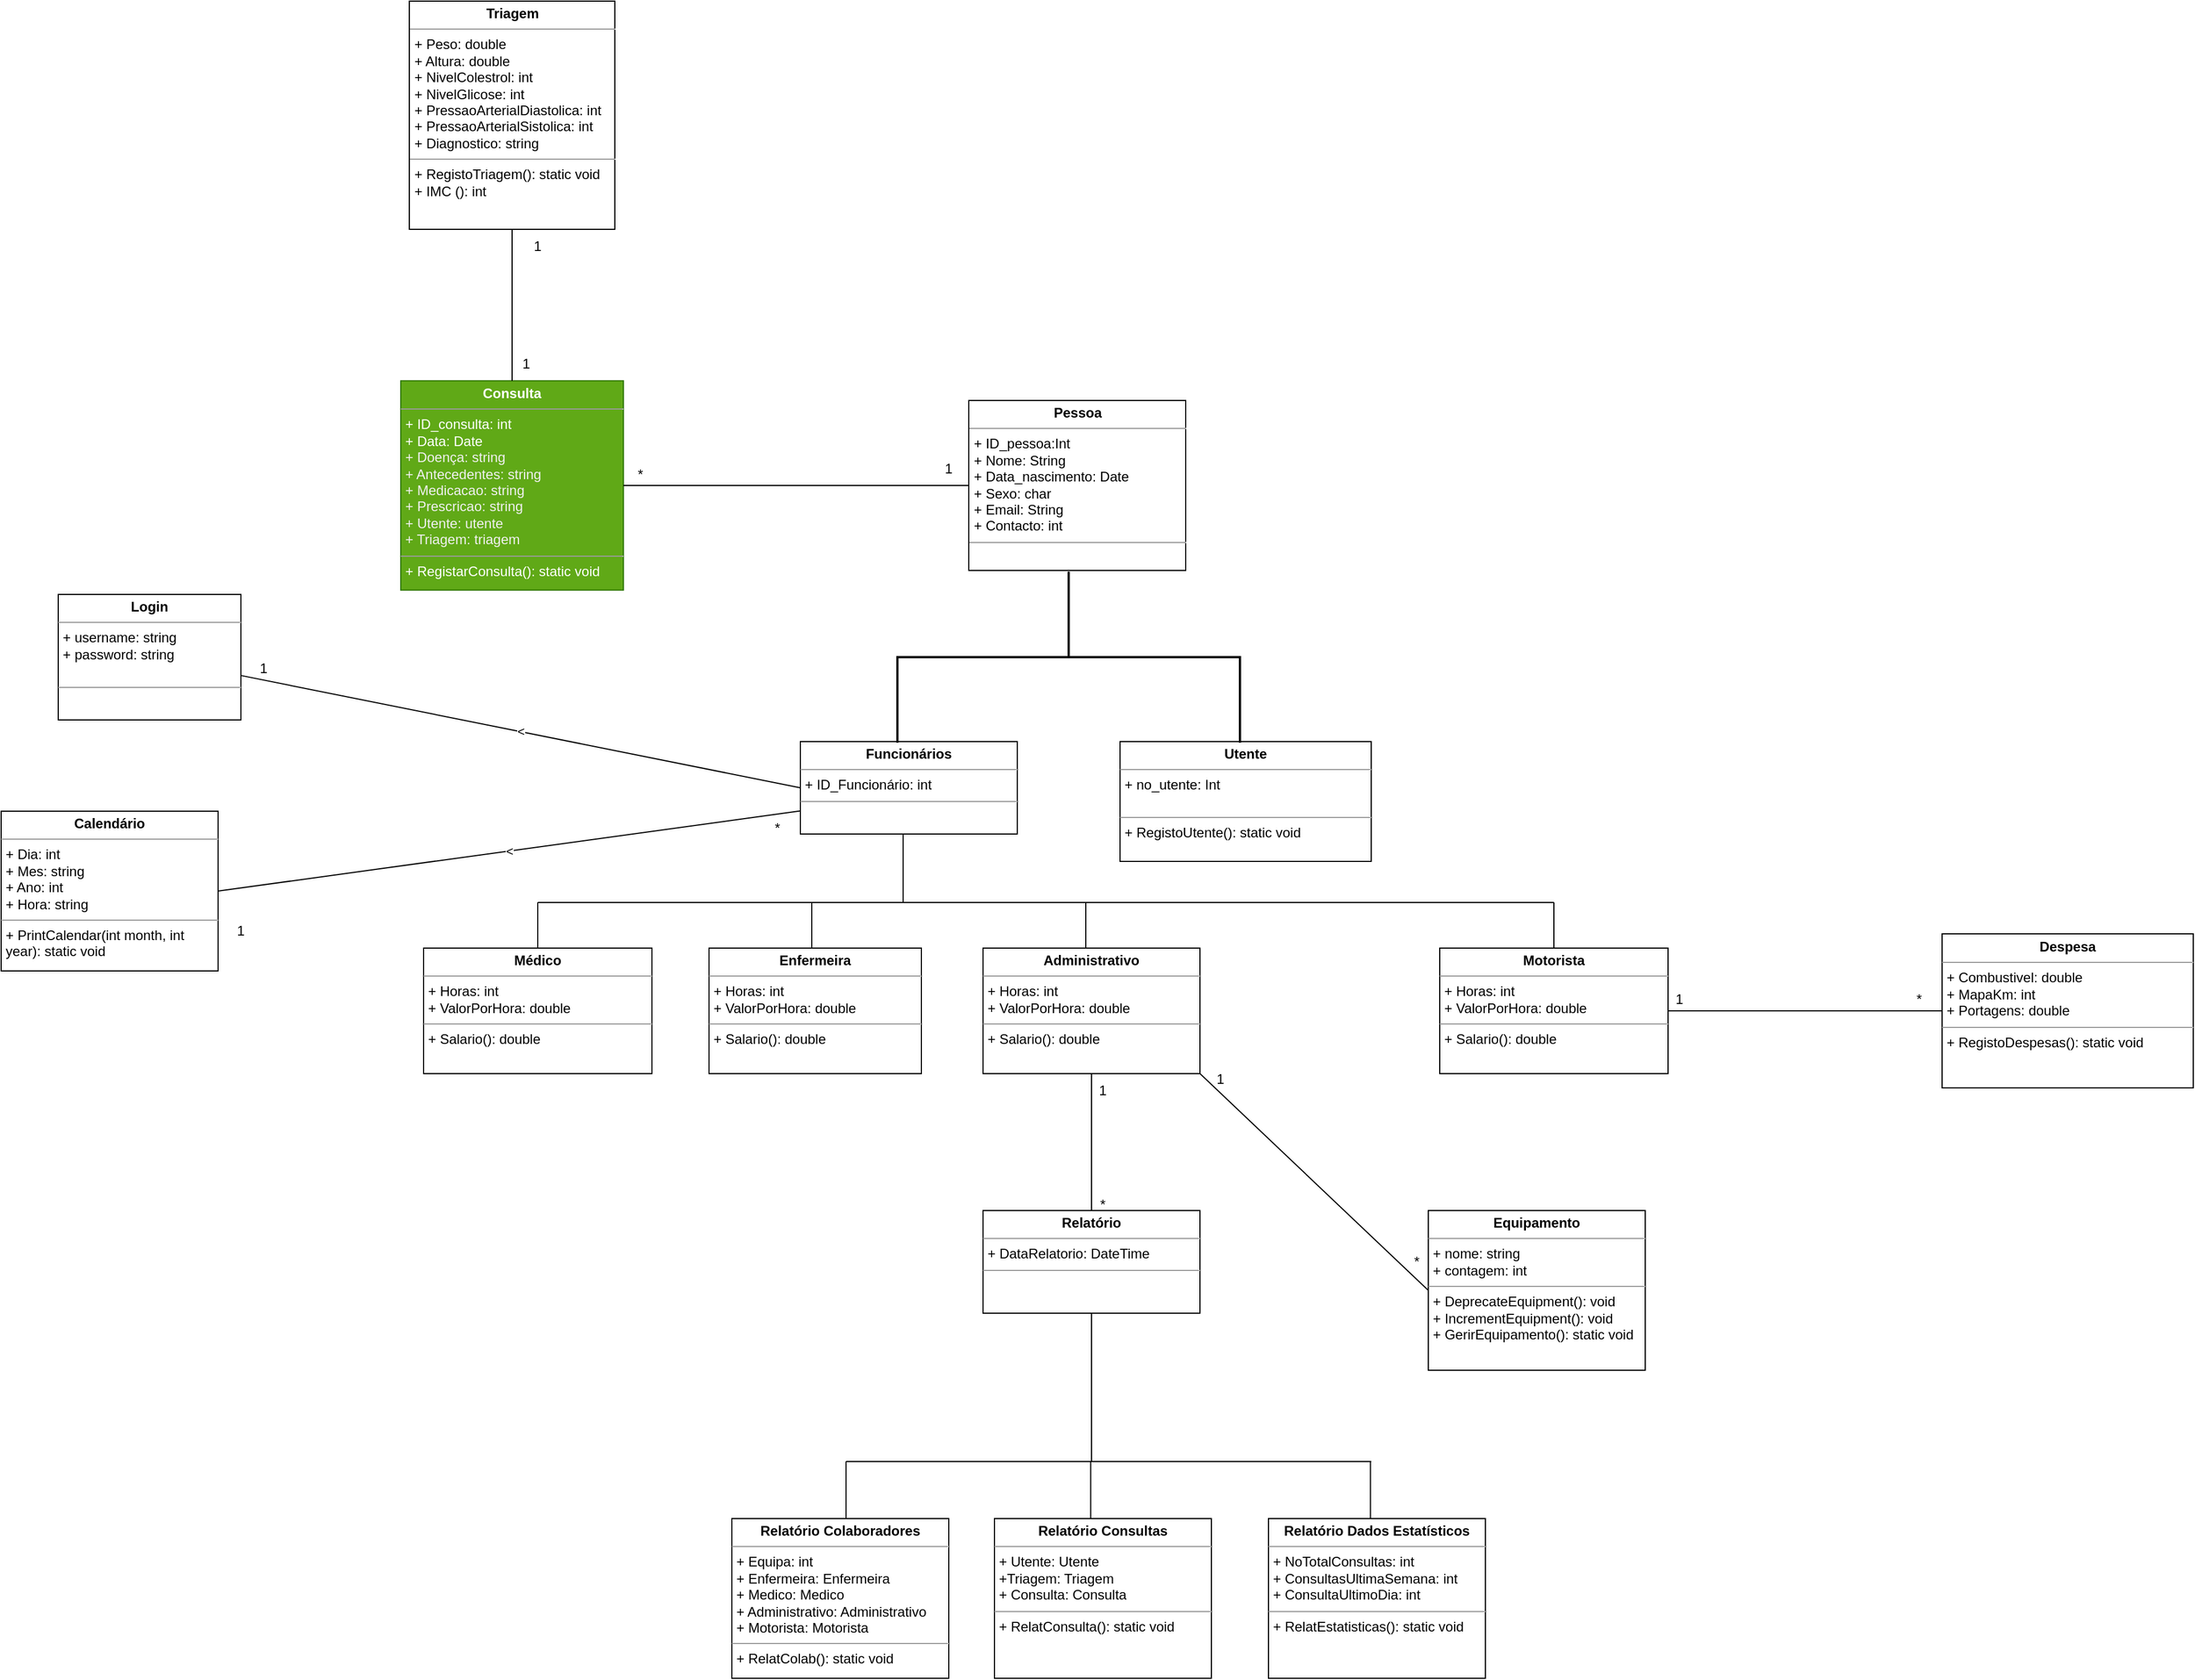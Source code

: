 <mxfile version="21.3.7" type="device">
  <diagram id="hhyZT-7w3MEsv5IvlLWE" name="Página-2">
    <mxGraphModel dx="2073" dy="2117" grid="1" gridSize="10" guides="1" tooltips="1" connect="1" arrows="1" fold="1" page="1" pageScale="1" pageWidth="900" pageHeight="1600" math="0" shadow="0">
      <root>
        <mxCell id="0" />
        <mxCell id="1" parent="0" />
        <mxCell id="_8iz_gnoFLAQadZf0qaM-1" value="&lt;p style=&quot;margin:0px;margin-top:4px;text-align:center;&quot;&gt;&lt;b&gt;Consulta&lt;/b&gt;&lt;/p&gt;&lt;hr size=&quot;1&quot;&gt;&lt;p style=&quot;margin:0px;margin-left:4px;&quot;&gt;+ ID_consulta: int&lt;/p&gt;&lt;p style=&quot;margin:0px;margin-left:4px;&quot;&gt;+ Data: Date&lt;/p&gt;&lt;p style=&quot;color: rgb(240, 240, 240); margin: 0px 0px 0px 4px;&quot;&gt;+ Doença: string&lt;/p&gt;&lt;p style=&quot;color: rgb(240, 240, 240); margin: 0px 0px 0px 4px;&quot;&gt;+ Antecedentes: string&lt;/p&gt;&lt;p style=&quot;color: rgb(240, 240, 240); margin: 0px 0px 0px 4px;&quot;&gt;+ Medicacao: string&lt;/p&gt;&lt;p style=&quot;color: rgb(240, 240, 240); margin: 0px 0px 0px 4px;&quot;&gt;+ Prescricao: string&lt;/p&gt;&lt;p style=&quot;color: rgb(240, 240, 240); margin: 0px 0px 0px 4px;&quot;&gt;+ Utente: utente&lt;br&gt;&lt;/p&gt;&lt;p style=&quot;color: rgb(240, 240, 240); margin: 0px 0px 0px 4px;&quot;&gt;+ Triagem: triagem&lt;/p&gt;&lt;hr size=&quot;1&quot;&gt;&lt;p style=&quot;margin:0px;margin-left:4px;&quot;&gt;+ RegistarConsulta(): static void&lt;br&gt;&lt;/p&gt;" style="verticalAlign=top;align=left;overflow=fill;fontSize=12;fontFamily=Helvetica;html=1;whiteSpace=wrap;fillColor=#60a917;strokeColor=#2D7600;fontColor=#ffffff;" parent="1" vertex="1">
          <mxGeometry x="-400" y="-397.25" width="195" height="183.5" as="geometry" />
        </mxCell>
        <mxCell id="K5pf-JQKjaoZRJV-lfFX-1" value="&lt;p style=&quot;margin:0px;margin-top:4px;text-align:center;&quot;&gt;&lt;b&gt;Pessoa&lt;/b&gt;&lt;/p&gt;&lt;hr size=&quot;1&quot;&gt;&lt;p style=&quot;margin:0px;margin-left:4px;&quot;&gt;+ ID_pessoa:Int&lt;/p&gt;&lt;p style=&quot;margin:0px;margin-left:4px;&quot;&gt;+ Nome: String&lt;/p&gt;&lt;p style=&quot;margin:0px;margin-left:4px;&quot;&gt;+ Data_nascimento: Date&lt;br&gt;&lt;/p&gt;&lt;p style=&quot;margin:0px;margin-left:4px;&quot;&gt;+ Sexo: char&lt;/p&gt;&lt;p style=&quot;margin:0px;margin-left:4px;&quot;&gt;+ Email: String&lt;/p&gt;&lt;p style=&quot;margin:0px;margin-left:4px;&quot;&gt;&lt;/p&gt;&lt;p style=&quot;margin:0px;margin-left:4px;&quot;&gt;+ Contacto: int&lt;/p&gt;&lt;hr size=&quot;1&quot;&gt;&lt;p style=&quot;margin:0px;margin-left:4px;&quot;&gt;&lt;br&gt;&lt;/p&gt;" style="verticalAlign=top;align=left;overflow=fill;fontSize=12;fontFamily=Helvetica;html=1;whiteSpace=wrap;" parent="1" vertex="1">
          <mxGeometry x="97.5" y="-380" width="190" height="149" as="geometry" />
        </mxCell>
        <mxCell id="20wyrETLYeSow8-vfwjk-1" value="&lt;p style=&quot;margin:0px;margin-top:4px;text-align:center;&quot;&gt;&lt;b&gt;Funcionários&lt;/b&gt;&lt;/p&gt;&lt;hr size=&quot;1&quot;&gt;&lt;p style=&quot;margin:0px;margin-left:4px;&quot;&gt;+ ID_Funcionário: int&lt;/p&gt;&lt;hr size=&quot;1&quot;&gt;&lt;p style=&quot;margin:0px;margin-left:4px;&quot;&gt;&lt;br&gt;&lt;/p&gt;" style="verticalAlign=top;align=left;overflow=fill;fontSize=12;fontFamily=Helvetica;html=1;whiteSpace=wrap;" parent="1" vertex="1">
          <mxGeometry x="-50" y="-81" width="190" height="81" as="geometry" />
        </mxCell>
        <mxCell id="gMFM0PaRervfFYdLma9X-1" value="&lt;p style=&quot;margin:0px;margin-top:4px;text-align:center;&quot;&gt;&lt;b&gt;Motorista&lt;/b&gt;&lt;/p&gt;&lt;hr size=&quot;1&quot;&gt;&lt;p style=&quot;margin:0px;margin-left:4px;&quot;&gt;+ Horas: int&lt;br&gt;+ ValorPorHora: double&lt;br&gt;&lt;/p&gt;&lt;hr size=&quot;1&quot;&gt;&lt;p style=&quot;margin:0px;margin-left:4px;&quot;&gt;+ Salario(): double&lt;br&gt;&lt;/p&gt;" style="verticalAlign=top;align=left;overflow=fill;fontSize=12;fontFamily=Helvetica;html=1;whiteSpace=wrap;" parent="1" vertex="1">
          <mxGeometry x="510" y="100" width="200" height="110" as="geometry" />
        </mxCell>
        <mxCell id="aBkTWZlZRX7OZKtQytqU-1" value="&lt;p style=&quot;margin:0px;margin-top:4px;text-align:center;&quot;&gt;&lt;b&gt;Administrativo&lt;/b&gt;&lt;/p&gt;&lt;hr size=&quot;1&quot;&gt;&lt;p style=&quot;margin:0px;margin-left:4px;&quot;&gt;+ Horas: int&lt;br&gt;+ ValorPorHora: double&lt;br&gt;&lt;/p&gt;&lt;hr size=&quot;1&quot;&gt;&lt;p style=&quot;margin:0px;margin-left:4px;&quot;&gt;+ Salario(): double&lt;br&gt;&lt;/p&gt;" style="verticalAlign=top;align=left;overflow=fill;fontSize=12;fontFamily=Helvetica;html=1;whiteSpace=wrap;" parent="1" vertex="1">
          <mxGeometry x="110" y="100" width="190" height="110" as="geometry" />
        </mxCell>
        <mxCell id="E97UGnaHm7b6yFWnOq1--1" value="&lt;p style=&quot;margin:0px;margin-top:4px;text-align:center;&quot;&gt;&lt;b&gt;Médico&lt;/b&gt;&lt;/p&gt;&lt;hr size=&quot;1&quot;&gt;&lt;p style=&quot;margin:0px;margin-left:4px;&quot;&gt;+ Horas: int&lt;br&gt;+ ValorPorHora: double&lt;/p&gt;&lt;hr size=&quot;1&quot;&gt;&lt;p style=&quot;margin:0px;margin-left:4px;&quot;&gt;+ Salario(): double&lt;/p&gt;" style="verticalAlign=top;align=left;overflow=fill;fontSize=12;fontFamily=Helvetica;html=1;whiteSpace=wrap;" parent="1" vertex="1">
          <mxGeometry x="-380" y="100" width="200" height="110" as="geometry" />
        </mxCell>
        <mxCell id="XWYp9yNfGvfMWQGkv8tn-1" value="&lt;p style=&quot;margin:0px;margin-top:4px;text-align:center;&quot;&gt;&lt;b&gt;Enfermeira&lt;/b&gt;&lt;/p&gt;&lt;hr size=&quot;1&quot;&gt;&lt;p style=&quot;margin:0px;margin-left:4px;&quot;&gt;+ Horas: int&lt;br&gt;+ ValorPorHora: double&lt;br&gt;&lt;/p&gt;&lt;hr size=&quot;1&quot;&gt;&lt;p style=&quot;margin:0px;margin-left:4px;&quot;&gt;+ Salario(): double&lt;br&gt;&lt;/p&gt;" style="verticalAlign=top;align=left;overflow=fill;fontSize=12;fontFamily=Helvetica;html=1;whiteSpace=wrap;" parent="1" vertex="1">
          <mxGeometry x="-130" y="100" width="186" height="110" as="geometry" />
        </mxCell>
        <mxCell id="JQereZwoznf-70KThJQW-1" value="&lt;p style=&quot;margin:0px;margin-top:4px;text-align:center;&quot;&gt;&lt;b&gt;Utente&lt;/b&gt;&lt;/p&gt;&lt;hr size=&quot;1&quot;&gt;&lt;p style=&quot;margin:0px;margin-left:4px;&quot;&gt;&lt;span style=&quot;background-color: initial;&quot;&gt;+ no_utente: Int&lt;/span&gt;&lt;/p&gt;&lt;p style=&quot;margin:0px;margin-left:4px;&quot;&gt;&lt;br&gt;&lt;/p&gt;&lt;hr size=&quot;1&quot;&gt;&lt;p style=&quot;margin:0px;margin-left:4px;&quot;&gt;+ RegistoUtente(): static void&lt;/p&gt;" style="verticalAlign=top;align=left;overflow=fill;fontSize=12;fontFamily=Helvetica;html=1;whiteSpace=wrap;" parent="1" vertex="1">
          <mxGeometry x="230" y="-81" width="220" height="105" as="geometry" />
        </mxCell>
        <mxCell id="Nw-qCUJXJgHiSTk-Qh7J-10" value="" style="endArrow=none;html=1;rounded=0;elbow=vertical;" parent="1" edge="1">
          <mxGeometry width="50" height="50" relative="1" as="geometry">
            <mxPoint x="40" y="60" as="sourcePoint" />
            <mxPoint x="40" as="targetPoint" />
          </mxGeometry>
        </mxCell>
        <mxCell id="Nw-qCUJXJgHiSTk-Qh7J-11" value="" style="endArrow=none;html=1;rounded=0;elbow=vertical;" parent="1" edge="1">
          <mxGeometry width="50" height="50" relative="1" as="geometry">
            <mxPoint x="-280" y="60" as="sourcePoint" />
            <mxPoint x="610" y="60" as="targetPoint" />
          </mxGeometry>
        </mxCell>
        <mxCell id="Nw-qCUJXJgHiSTk-Qh7J-12" value="" style="endArrow=none;html=1;rounded=0;elbow=vertical;" parent="1" edge="1">
          <mxGeometry width="50" height="50" relative="1" as="geometry">
            <mxPoint x="-280" y="100" as="sourcePoint" />
            <mxPoint x="-280" y="60" as="targetPoint" />
          </mxGeometry>
        </mxCell>
        <mxCell id="Nw-qCUJXJgHiSTk-Qh7J-13" value="" style="endArrow=none;html=1;rounded=0;elbow=vertical;" parent="1" edge="1">
          <mxGeometry width="50" height="50" relative="1" as="geometry">
            <mxPoint x="-40" y="100" as="sourcePoint" />
            <mxPoint x="-40" y="60" as="targetPoint" />
          </mxGeometry>
        </mxCell>
        <mxCell id="Nw-qCUJXJgHiSTk-Qh7J-14" value="" style="endArrow=none;html=1;rounded=0;elbow=vertical;" parent="1" edge="1">
          <mxGeometry width="50" height="50" relative="1" as="geometry">
            <mxPoint x="200" y="100" as="sourcePoint" />
            <mxPoint x="200" y="60" as="targetPoint" />
          </mxGeometry>
        </mxCell>
        <mxCell id="Nw-qCUJXJgHiSTk-Qh7J-15" value="" style="endArrow=none;html=1;rounded=0;elbow=vertical;" parent="1" edge="1">
          <mxGeometry width="50" height="50" relative="1" as="geometry">
            <mxPoint x="610" y="100" as="sourcePoint" />
            <mxPoint x="610" y="60" as="targetPoint" />
          </mxGeometry>
        </mxCell>
        <mxCell id="Nw-qCUJXJgHiSTk-Qh7J-17" value="" style="strokeWidth=2;html=1;shape=mxgraph.flowchart.annotation_2;align=left;labelPosition=right;pointerEvents=1;rotation=90;" parent="1" vertex="1">
          <mxGeometry x="110" y="-305" width="150" height="300" as="geometry" />
        </mxCell>
        <mxCell id="fr1FXn27j8fNLGKyDZwN-1" value="&lt;p style=&quot;margin:0px;margin-top:4px;text-align:center;&quot;&gt;&lt;b&gt;Relatório&lt;/b&gt;&lt;/p&gt;&lt;hr size=&quot;1&quot;&gt;&lt;p style=&quot;margin:0px;margin-left:4px;&quot;&gt;+ DataRelatorio: DateTime&lt;br&gt;&lt;/p&gt;&lt;hr size=&quot;1&quot;&gt;&lt;p style=&quot;margin:0px;margin-left:4px;&quot;&gt;&lt;br&gt;&lt;/p&gt;" style="verticalAlign=top;align=left;overflow=fill;fontSize=12;fontFamily=Helvetica;html=1;whiteSpace=wrap;" parent="1" vertex="1">
          <mxGeometry x="110" y="330" width="190" height="90" as="geometry" />
        </mxCell>
        <mxCell id="fr1FXn27j8fNLGKyDZwN-2" value="" style="endArrow=none;html=1;rounded=0;elbow=vertical;entryX=0.5;entryY=1;entryDx=0;entryDy=0;exitX=0.5;exitY=0;exitDx=0;exitDy=0;" parent="1" source="fr1FXn27j8fNLGKyDZwN-1" target="aBkTWZlZRX7OZKtQytqU-1" edge="1">
          <mxGeometry width="50" height="50" relative="1" as="geometry">
            <mxPoint x="120" y="390" as="sourcePoint" />
            <mxPoint x="170" y="340" as="targetPoint" />
          </mxGeometry>
        </mxCell>
        <mxCell id="fr1FXn27j8fNLGKyDZwN-3" value="" style="endArrow=none;html=1;rounded=0;elbow=vertical;entryX=0.5;entryY=1;entryDx=0;entryDy=0;" parent="1" target="fr1FXn27j8fNLGKyDZwN-1" edge="1">
          <mxGeometry width="50" height="50" relative="1" as="geometry">
            <mxPoint x="205" y="550" as="sourcePoint" />
            <mxPoint x="212.5" y="520" as="targetPoint" />
          </mxGeometry>
        </mxCell>
        <mxCell id="fr1FXn27j8fNLGKyDZwN-4" value="" style="endArrow=none;html=1;rounded=0;elbow=vertical;" parent="1" edge="1">
          <mxGeometry width="50" height="50" relative="1" as="geometry">
            <mxPoint x="-10" y="550" as="sourcePoint" />
            <mxPoint x="450" y="550" as="targetPoint" />
          </mxGeometry>
        </mxCell>
        <mxCell id="fr1FXn27j8fNLGKyDZwN-5" value="" style="endArrow=none;html=1;rounded=0;elbow=vertical;" parent="1" edge="1">
          <mxGeometry width="50" height="50" relative="1" as="geometry">
            <mxPoint x="-10" y="600" as="sourcePoint" />
            <mxPoint x="-10" y="550" as="targetPoint" />
          </mxGeometry>
        </mxCell>
        <mxCell id="fr1FXn27j8fNLGKyDZwN-6" value="" style="endArrow=none;html=1;rounded=0;elbow=vertical;" parent="1" edge="1">
          <mxGeometry width="50" height="50" relative="1" as="geometry">
            <mxPoint x="204.29" y="600" as="sourcePoint" />
            <mxPoint x="204.29" y="550" as="targetPoint" />
          </mxGeometry>
        </mxCell>
        <mxCell id="fr1FXn27j8fNLGKyDZwN-8" value="" style="endArrow=none;html=1;rounded=0;elbow=vertical;" parent="1" edge="1">
          <mxGeometry width="50" height="50" relative="1" as="geometry">
            <mxPoint x="449.29" y="600" as="sourcePoint" />
            <mxPoint x="449.29" y="550" as="targetPoint" />
          </mxGeometry>
        </mxCell>
        <mxCell id="vTMadRTZqk0_kTrXHY-p-1" value="&lt;p style=&quot;margin:0px;margin-top:4px;text-align:center;&quot;&gt;&lt;b&gt;Relatório Colaboradores&lt;/b&gt;&lt;/p&gt;&lt;hr size=&quot;1&quot;&gt;&lt;p style=&quot;margin:0px;margin-left:4px;&quot;&gt;+ Equipa: int&lt;br&gt;&lt;/p&gt;&lt;p style=&quot;margin:0px;margin-left:4px;&quot;&gt;+ Enfermeira: Enfermeira&lt;/p&gt;&lt;p style=&quot;margin:0px;margin-left:4px;&quot;&gt;+ Medico: Medico&lt;/p&gt;&lt;p style=&quot;margin:0px;margin-left:4px;&quot;&gt;+ Administrativo: Administrativo&lt;/p&gt;&lt;p style=&quot;margin:0px;margin-left:4px;&quot;&gt;+ Motorista: Motorista&lt;/p&gt;&lt;hr size=&quot;1&quot;&gt;&lt;p style=&quot;margin:0px;margin-left:4px;&quot;&gt;+ RelatColab(): static void&lt;br&gt;&lt;/p&gt;" style="verticalAlign=top;align=left;overflow=fill;fontSize=12;fontFamily=Helvetica;html=1;whiteSpace=wrap;" parent="1" vertex="1">
          <mxGeometry x="-110" y="600" width="190" height="140" as="geometry" />
        </mxCell>
        <mxCell id="FMGO_Ruu2hITE2VNimP9-1" value="&lt;p style=&quot;margin:0px;margin-top:4px;text-align:center;&quot;&gt;&lt;b&gt;Relatório Consultas&lt;/b&gt;&lt;/p&gt;&lt;hr size=&quot;1&quot;&gt;&lt;p style=&quot;margin:0px;margin-left:4px;&quot;&gt;+ Utente: Utente&lt;/p&gt;&lt;p style=&quot;margin:0px;margin-left:4px;&quot;&gt;+Triagem: Triagem&lt;/p&gt;&lt;p style=&quot;margin:0px;margin-left:4px;&quot;&gt;+ Consulta: Consulta&lt;br&gt;&lt;/p&gt;&lt;hr size=&quot;1&quot;&gt;&lt;p style=&quot;margin:0px;margin-left:4px;&quot;&gt;+ RelatConsulta(): static void&lt;/p&gt;" style="verticalAlign=top;align=left;overflow=fill;fontSize=12;fontFamily=Helvetica;html=1;whiteSpace=wrap;" parent="1" vertex="1">
          <mxGeometry x="120" y="600" width="190" height="140" as="geometry" />
        </mxCell>
        <mxCell id="ybVQYRBZXNi9aliFvmMr-1" value="&lt;p style=&quot;margin:0px;margin-top:4px;text-align:center;&quot;&gt;&lt;b&gt;Relatório Dados Estatísticos&lt;/b&gt;&lt;/p&gt;&lt;hr size=&quot;1&quot;&gt;&lt;p style=&quot;margin:0px;margin-left:4px;&quot;&gt;+ NoTotalConsultas: int&lt;br&gt;&lt;/p&gt;&lt;p style=&quot;margin:0px;margin-left:4px;&quot;&gt;+ ConsultasUltimaSemana: int&lt;/p&gt;&lt;p style=&quot;margin:0px;margin-left:4px;&quot;&gt;+ ConsultaUltimoDia: int&lt;/p&gt;&lt;hr size=&quot;1&quot;&gt;&lt;p style=&quot;margin:0px;margin-left:4px;&quot;&gt;+ RelatEstatisticas(): static void&lt;br&gt;&lt;/p&gt;" style="verticalAlign=top;align=left;overflow=fill;fontSize=12;fontFamily=Helvetica;html=1;whiteSpace=wrap;" parent="1" vertex="1">
          <mxGeometry x="360" y="600" width="190" height="140" as="geometry" />
        </mxCell>
        <mxCell id="gd0eS2zepk_DT_g7ixW3-1" value="" style="endArrow=none;html=1;rounded=0;elbow=vertical;exitX=1;exitY=0.5;exitDx=0;exitDy=0;entryX=0;entryY=0.5;entryDx=0;entryDy=0;" parent="1" source="_8iz_gnoFLAQadZf0qaM-1" target="K5pf-JQKjaoZRJV-lfFX-1" edge="1">
          <mxGeometry width="50" height="50" relative="1" as="geometry">
            <mxPoint y="-130" as="sourcePoint" />
            <mxPoint x="50" y="-180" as="targetPoint" />
          </mxGeometry>
        </mxCell>
        <mxCell id="TMOmHX1Ot4yAVTTssmra-1" value="&lt;p style=&quot;margin:0px;margin-top:4px;text-align:center;&quot;&gt;&lt;b&gt;Calendário&lt;/b&gt;&lt;/p&gt;&lt;hr size=&quot;1&quot;&gt;&lt;p style=&quot;margin:0px;margin-left:4px;&quot;&gt;+ Dia: int&lt;br&gt;&lt;/p&gt;&lt;p style=&quot;margin:0px;margin-left:4px;&quot;&gt;+ Mes: string&lt;/p&gt;&lt;p style=&quot;margin:0px;margin-left:4px;&quot;&gt;+ Ano: int&lt;/p&gt;&lt;p style=&quot;margin:0px;margin-left:4px;&quot;&gt;+ Hora: string&lt;/p&gt;&lt;hr size=&quot;1&quot;&gt;&lt;p style=&quot;margin:0px;margin-left:4px;&quot;&gt;+ PrintCalendar(int month, int year): static void&lt;/p&gt;" style="verticalAlign=top;align=left;overflow=fill;fontSize=12;fontFamily=Helvetica;html=1;whiteSpace=wrap;" parent="1" vertex="1">
          <mxGeometry x="-750" y="-20" width="190" height="140" as="geometry" />
        </mxCell>
        <mxCell id="TMOmHX1Ot4yAVTTssmra-2" value="&amp;lt;" style="endArrow=none;html=1;rounded=0;elbow=vertical;exitX=1;exitY=0.5;exitDx=0;exitDy=0;entryX=0;entryY=0.75;entryDx=0;entryDy=0;" parent="1" source="TMOmHX1Ot4yAVTTssmra-1" target="20wyrETLYeSow8-vfwjk-1" edge="1">
          <mxGeometry width="50" height="50" relative="1" as="geometry">
            <mxPoint x="-180" y="10" as="sourcePoint" />
            <mxPoint x="-130" y="-40" as="targetPoint" />
          </mxGeometry>
        </mxCell>
        <mxCell id="eAupyiWartMR4Wtgmyom-1" value="&lt;p style=&quot;margin:0px;margin-top:4px;text-align:center;&quot;&gt;&lt;b&gt;Despesa&lt;/b&gt;&lt;/p&gt;&lt;hr size=&quot;1&quot;&gt;&lt;p style=&quot;margin:0px;margin-left:4px;&quot;&gt;+ Combustivel: double&lt;/p&gt;&lt;p style=&quot;margin:0px;margin-left:4px;&quot;&gt;+ MapaKm: int&lt;/p&gt;&lt;p style=&quot;margin:0px;margin-left:4px;&quot;&gt;+ Portagens: double&lt;/p&gt;&lt;hr size=&quot;1&quot;&gt;&lt;p style=&quot;margin:0px;margin-left:4px;&quot;&gt;+ RegistoDespesas(): static void&lt;/p&gt;" style="verticalAlign=top;align=left;overflow=fill;fontSize=12;fontFamily=Helvetica;html=1;whiteSpace=wrap;" parent="1" vertex="1">
          <mxGeometry x="950" y="87.5" width="220" height="135" as="geometry" />
        </mxCell>
        <mxCell id="eAupyiWartMR4Wtgmyom-2" value="" style="endArrow=none;html=1;rounded=0;elbow=vertical;exitX=1;exitY=0.5;exitDx=0;exitDy=0;entryX=0;entryY=0.5;entryDx=0;entryDy=0;" parent="1" source="gMFM0PaRervfFYdLma9X-1" target="eAupyiWartMR4Wtgmyom-1" edge="1">
          <mxGeometry width="50" height="50" relative="1" as="geometry">
            <mxPoint x="610" y="170" as="sourcePoint" />
            <mxPoint x="660" y="120" as="targetPoint" />
          </mxGeometry>
        </mxCell>
        <mxCell id="0hqz2hX-B3HUmrt61AJH-1" value="&lt;p style=&quot;margin:0px;margin-top:4px;text-align:center;&quot;&gt;&lt;b&gt;Equipamento&lt;/b&gt;&lt;/p&gt;&lt;hr size=&quot;1&quot;&gt;&lt;p style=&quot;margin:0px;margin-left:4px;&quot;&gt;+ nome: string&lt;br&gt;+ contagem: int&lt;/p&gt;&lt;hr size=&quot;1&quot;&gt;&lt;p style=&quot;margin:0px;margin-left:4px;&quot;&gt;+ DeprecateEquipment(): void&lt;/p&gt;&lt;p style=&quot;margin:0px;margin-left:4px;&quot;&gt;+ IncrementEquipment(): void&lt;/p&gt;&lt;p style=&quot;margin:0px;margin-left:4px;&quot;&gt;+ GerirEquipamento(): static void&lt;/p&gt;" style="verticalAlign=top;align=left;overflow=fill;fontSize=12;fontFamily=Helvetica;html=1;whiteSpace=wrap;" parent="1" vertex="1">
          <mxGeometry x="500" y="330" width="190" height="140" as="geometry" />
        </mxCell>
        <mxCell id="0hqz2hX-B3HUmrt61AJH-2" value="" style="endArrow=none;html=1;rounded=0;elbow=vertical;entryX=1;entryY=1;entryDx=0;entryDy=0;exitX=0;exitY=0.5;exitDx=0;exitDy=0;" parent="1" source="0hqz2hX-B3HUmrt61AJH-1" target="aBkTWZlZRX7OZKtQytqU-1" edge="1">
          <mxGeometry width="50" height="50" relative="1" as="geometry">
            <mxPoint x="610" y="410" as="sourcePoint" />
            <mxPoint x="660" y="360" as="targetPoint" />
          </mxGeometry>
        </mxCell>
        <mxCell id="VY3BsoOdzyZFLFA0pJHX-2" value="1" style="text;html=1;strokeColor=none;fillColor=none;align=center;verticalAlign=middle;whiteSpace=wrap;rounded=0;" parent="1" vertex="1">
          <mxGeometry x="50" y="-335" width="60" height="30" as="geometry" />
        </mxCell>
        <mxCell id="VY3BsoOdzyZFLFA0pJHX-3" value="*" style="text;html=1;strokeColor=none;fillColor=none;align=center;verticalAlign=middle;whiteSpace=wrap;rounded=0;" parent="1" vertex="1">
          <mxGeometry x="-220" y="-330" width="60" height="30" as="geometry" />
        </mxCell>
        <mxCell id="VY3BsoOdzyZFLFA0pJHX-5" value="1" style="text;html=1;strokeColor=none;fillColor=none;align=center;verticalAlign=middle;whiteSpace=wrap;rounded=0;" parent="1" vertex="1">
          <mxGeometry x="-570" y="70" width="60" height="30" as="geometry" />
        </mxCell>
        <mxCell id="VY3BsoOdzyZFLFA0pJHX-6" value="*" style="text;html=1;strokeColor=none;fillColor=none;align=center;verticalAlign=middle;whiteSpace=wrap;rounded=0;" parent="1" vertex="1">
          <mxGeometry x="-100" y="-20" width="60" height="30" as="geometry" />
        </mxCell>
        <mxCell id="rj6i4E4DcMAVafu3rZim-1" value="&lt;p style=&quot;margin:0px;margin-top:4px;text-align:center;&quot;&gt;&lt;b&gt;Triagem&lt;/b&gt;&lt;/p&gt;&lt;hr size=&quot;1&quot;&gt;&lt;p style=&quot;margin:0px;margin-left:4px;&quot;&gt;&lt;span style=&quot;background-color: initial;&quot;&gt;+ Peso: double&lt;/span&gt;&lt;/p&gt;&lt;p style=&quot;margin:0px;margin-left:4px;&quot;&gt;&lt;span style=&quot;background-color: initial;&quot;&gt;+ Altura: double&lt;/span&gt;&lt;/p&gt;&lt;p style=&quot;margin:0px;margin-left:4px;&quot;&gt;&lt;span style=&quot;background-color: initial;&quot;&gt;+ NivelColestrol: int&lt;/span&gt;&lt;/p&gt;&lt;p style=&quot;margin:0px;margin-left:4px;&quot;&gt;&lt;span style=&quot;background-color: initial;&quot;&gt;+ NivelGlicose: int&lt;/span&gt;&lt;/p&gt;&lt;p style=&quot;margin:0px;margin-left:4px;&quot;&gt;&lt;span style=&quot;background-color: initial;&quot;&gt;+ PressaoArterialDiastolica: int&lt;/span&gt;&lt;br&gt;&lt;/p&gt;&lt;p style=&quot;margin:0px;margin-left:4px;&quot;&gt;+ PressaoArterialSistolica: int&lt;/p&gt;&lt;p style=&quot;margin:0px;margin-left:4px;&quot;&gt;+ Diagnostico: string&lt;/p&gt;&lt;hr size=&quot;1&quot;&gt;&lt;p style=&quot;margin:0px;margin-left:4px;&quot;&gt;+ RegistoTriagem(): static void&lt;/p&gt;&lt;p style=&quot;margin:0px;margin-left:4px;&quot;&gt;+ IMC (): int&lt;/p&gt;" style="verticalAlign=top;align=left;overflow=fill;fontSize=12;fontFamily=Helvetica;html=1;whiteSpace=wrap;" parent="1" vertex="1">
          <mxGeometry x="-392.5" y="-730" width="180" height="200" as="geometry" />
        </mxCell>
        <mxCell id="XZtuNIBmreFSiIG9mOuD-1" value="&lt;p style=&quot;margin:0px;margin-top:4px;text-align:center;&quot;&gt;&lt;b&gt;Login&lt;/b&gt;&lt;/p&gt;&lt;hr size=&quot;1&quot;&gt;&lt;p style=&quot;margin:0px;margin-left:4px;&quot;&gt;+ username: string&lt;/p&gt;&lt;p style=&quot;margin:0px;margin-left:4px;&quot;&gt;+ password: string&lt;/p&gt;&lt;p style=&quot;margin:0px;margin-left:4px;&quot;&gt;&lt;br&gt;&lt;/p&gt;&lt;hr size=&quot;1&quot;&gt;&lt;p style=&quot;margin:0px;margin-left:4px;&quot;&gt;&lt;br&gt;&lt;/p&gt;" style="verticalAlign=top;align=left;overflow=fill;fontSize=12;fontFamily=Helvetica;html=1;whiteSpace=wrap;" parent="1" vertex="1">
          <mxGeometry x="-700" y="-210" width="160" height="110" as="geometry" />
        </mxCell>
        <mxCell id="XZtuNIBmreFSiIG9mOuD-3" value="&amp;lt;" style="endArrow=none;html=1;rounded=0;elbow=vertical;entryX=0;entryY=0.5;entryDx=0;entryDy=0;" parent="1" source="XZtuNIBmreFSiIG9mOuD-1" target="20wyrETLYeSow8-vfwjk-1" edge="1">
          <mxGeometry width="50" height="50" relative="1" as="geometry">
            <mxPoint x="-540" y="40" as="sourcePoint" />
            <mxPoint x="-30" y="-104" as="targetPoint" />
          </mxGeometry>
        </mxCell>
        <mxCell id="hqkI3wBDsNt-DuZvI-Lr-1" value="1" style="text;html=1;strokeColor=none;fillColor=none;align=center;verticalAlign=middle;whiteSpace=wrap;rounded=0;" parent="1" vertex="1">
          <mxGeometry x="-550" y="-160" width="60" height="30" as="geometry" />
        </mxCell>
        <mxCell id="hqkI3wBDsNt-DuZvI-Lr-2" value="*" style="text;html=1;strokeColor=none;fillColor=none;align=center;verticalAlign=middle;whiteSpace=wrap;rounded=0;" parent="1" vertex="1">
          <mxGeometry x="900" y="130" width="60" height="30" as="geometry" />
        </mxCell>
        <mxCell id="hqkI3wBDsNt-DuZvI-Lr-3" value="1" style="text;html=1;strokeColor=none;fillColor=none;align=center;verticalAlign=middle;whiteSpace=wrap;rounded=0;" parent="1" vertex="1">
          <mxGeometry x="690" y="130" width="60" height="30" as="geometry" />
        </mxCell>
        <mxCell id="hqkI3wBDsNt-DuZvI-Lr-4" value="1" style="text;html=1;strokeColor=none;fillColor=none;align=center;verticalAlign=middle;whiteSpace=wrap;rounded=0;" parent="1" vertex="1">
          <mxGeometry x="185" y="210" width="60" height="30" as="geometry" />
        </mxCell>
        <mxCell id="hqkI3wBDsNt-DuZvI-Lr-5" value="*" style="text;html=1;strokeColor=none;fillColor=none;align=center;verticalAlign=middle;whiteSpace=wrap;rounded=0;" parent="1" vertex="1">
          <mxGeometry x="185" y="310" width="60" height="30" as="geometry" />
        </mxCell>
        <mxCell id="hqkI3wBDsNt-DuZvI-Lr-6" value="*" style="text;html=1;strokeColor=none;fillColor=none;align=center;verticalAlign=middle;whiteSpace=wrap;rounded=0;" parent="1" vertex="1">
          <mxGeometry x="460" y="360" width="60" height="30" as="geometry" />
        </mxCell>
        <mxCell id="hqkI3wBDsNt-DuZvI-Lr-7" value="1" style="text;html=1;strokeColor=none;fillColor=none;align=center;verticalAlign=middle;whiteSpace=wrap;rounded=0;" parent="1" vertex="1">
          <mxGeometry x="287.5" y="200" width="60" height="30" as="geometry" />
        </mxCell>
        <mxCell id="idbRP9KHlaDzS8pKJM-8-1" value="" style="endArrow=none;html=1;rounded=0;elbow=vertical;exitX=0.5;exitY=0;exitDx=0;exitDy=0;entryX=0.5;entryY=1;entryDx=0;entryDy=0;" edge="1" parent="1" source="_8iz_gnoFLAQadZf0qaM-1" target="rj6i4E4DcMAVafu3rZim-1">
          <mxGeometry width="50" height="50" relative="1" as="geometry">
            <mxPoint x="-303" y="-470" as="sourcePoint" />
            <mxPoint y="-470" as="targetPoint" />
          </mxGeometry>
        </mxCell>
        <mxCell id="idbRP9KHlaDzS8pKJM-8-2" value="1" style="text;html=1;strokeColor=none;fillColor=none;align=center;verticalAlign=middle;whiteSpace=wrap;rounded=0;" vertex="1" parent="1">
          <mxGeometry x="-310" y="-530" width="60" height="30" as="geometry" />
        </mxCell>
        <mxCell id="idbRP9KHlaDzS8pKJM-8-5" value="1" style="text;html=1;strokeColor=none;fillColor=none;align=center;verticalAlign=middle;whiteSpace=wrap;rounded=0;" vertex="1" parent="1">
          <mxGeometry x="-320" y="-427.25" width="60" height="30" as="geometry" />
        </mxCell>
      </root>
    </mxGraphModel>
  </diagram>
</mxfile>
